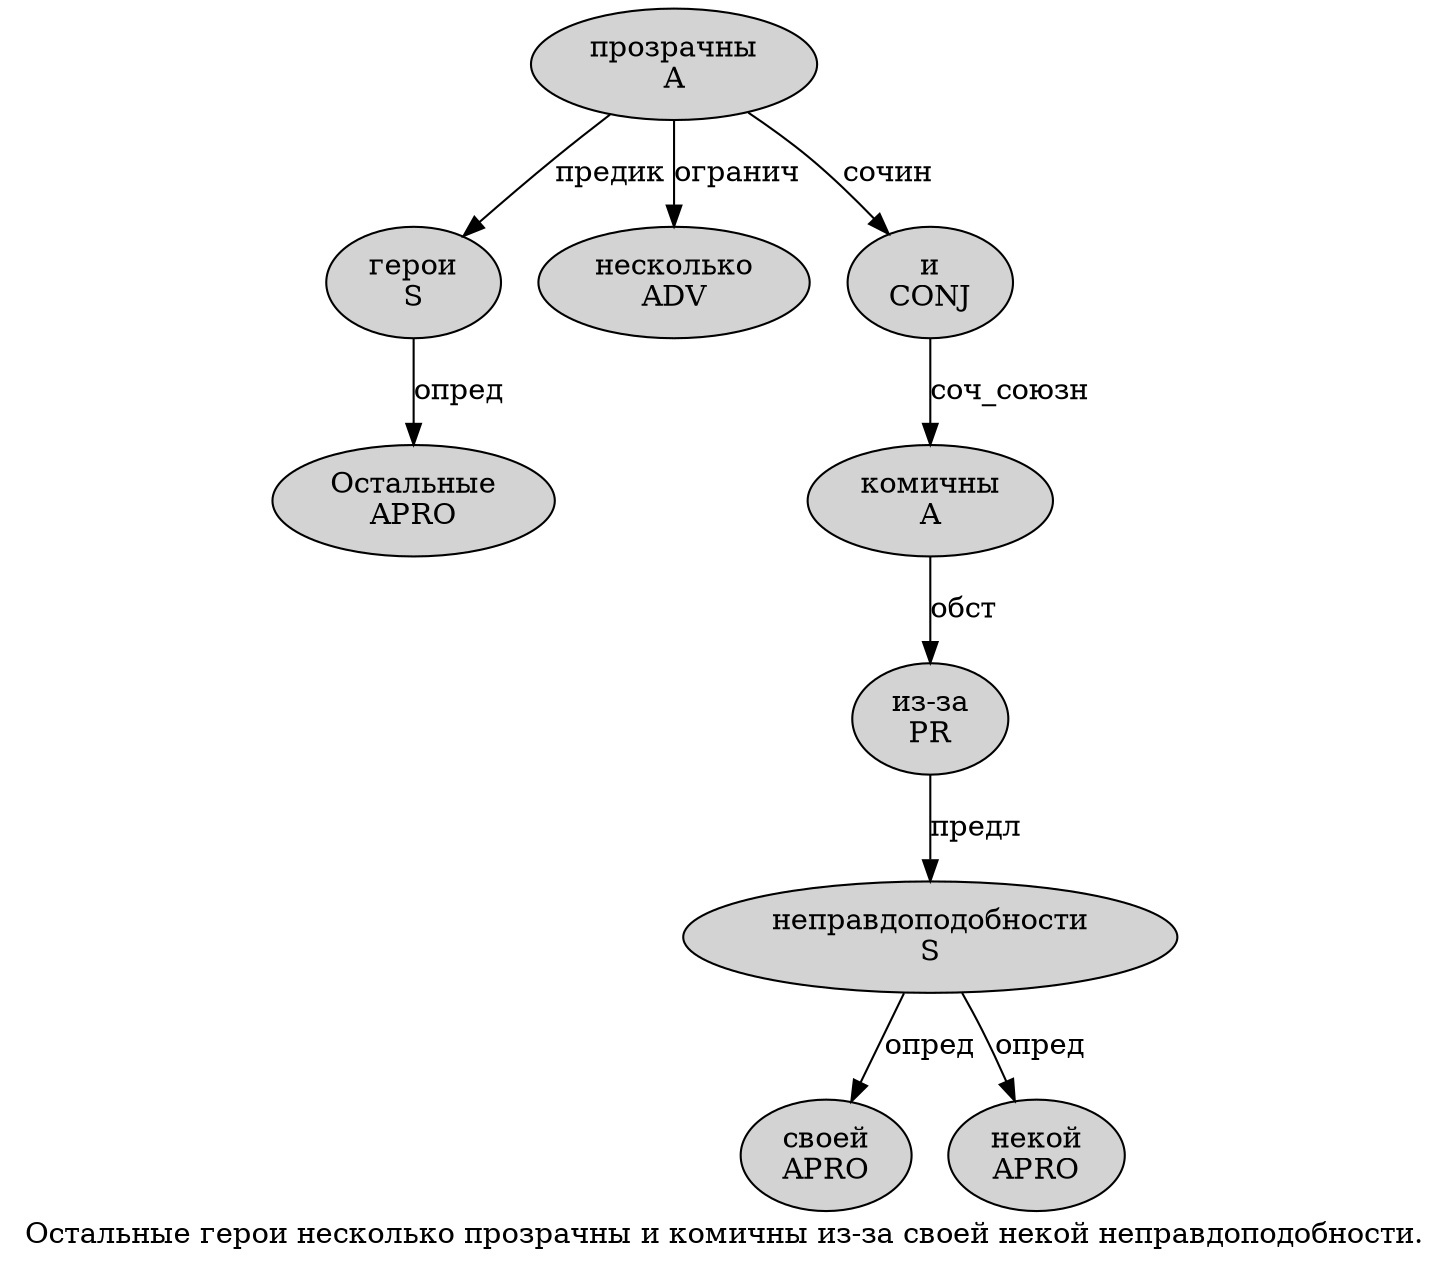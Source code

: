 digraph SENTENCE_1502 {
	graph [label="Остальные герои несколько прозрачны и комичны из-за своей некой неправдоподобности."]
	node [style=filled]
		0 [label="Остальные
APRO" color="" fillcolor=lightgray penwidth=1 shape=ellipse]
		1 [label="герои
S" color="" fillcolor=lightgray penwidth=1 shape=ellipse]
		2 [label="несколько
ADV" color="" fillcolor=lightgray penwidth=1 shape=ellipse]
		3 [label="прозрачны
A" color="" fillcolor=lightgray penwidth=1 shape=ellipse]
		4 [label="и
CONJ" color="" fillcolor=lightgray penwidth=1 shape=ellipse]
		5 [label="комичны
A" color="" fillcolor=lightgray penwidth=1 shape=ellipse]
		6 [label="из-за
PR" color="" fillcolor=lightgray penwidth=1 shape=ellipse]
		7 [label="своей
APRO" color="" fillcolor=lightgray penwidth=1 shape=ellipse]
		8 [label="некой
APRO" color="" fillcolor=lightgray penwidth=1 shape=ellipse]
		9 [label="неправдоподобности
S" color="" fillcolor=lightgray penwidth=1 shape=ellipse]
			4 -> 5 [label="соч_союзн"]
			3 -> 1 [label="предик"]
			3 -> 2 [label="огранич"]
			3 -> 4 [label="сочин"]
			9 -> 7 [label="опред"]
			9 -> 8 [label="опред"]
			1 -> 0 [label="опред"]
			5 -> 6 [label="обст"]
			6 -> 9 [label="предл"]
}